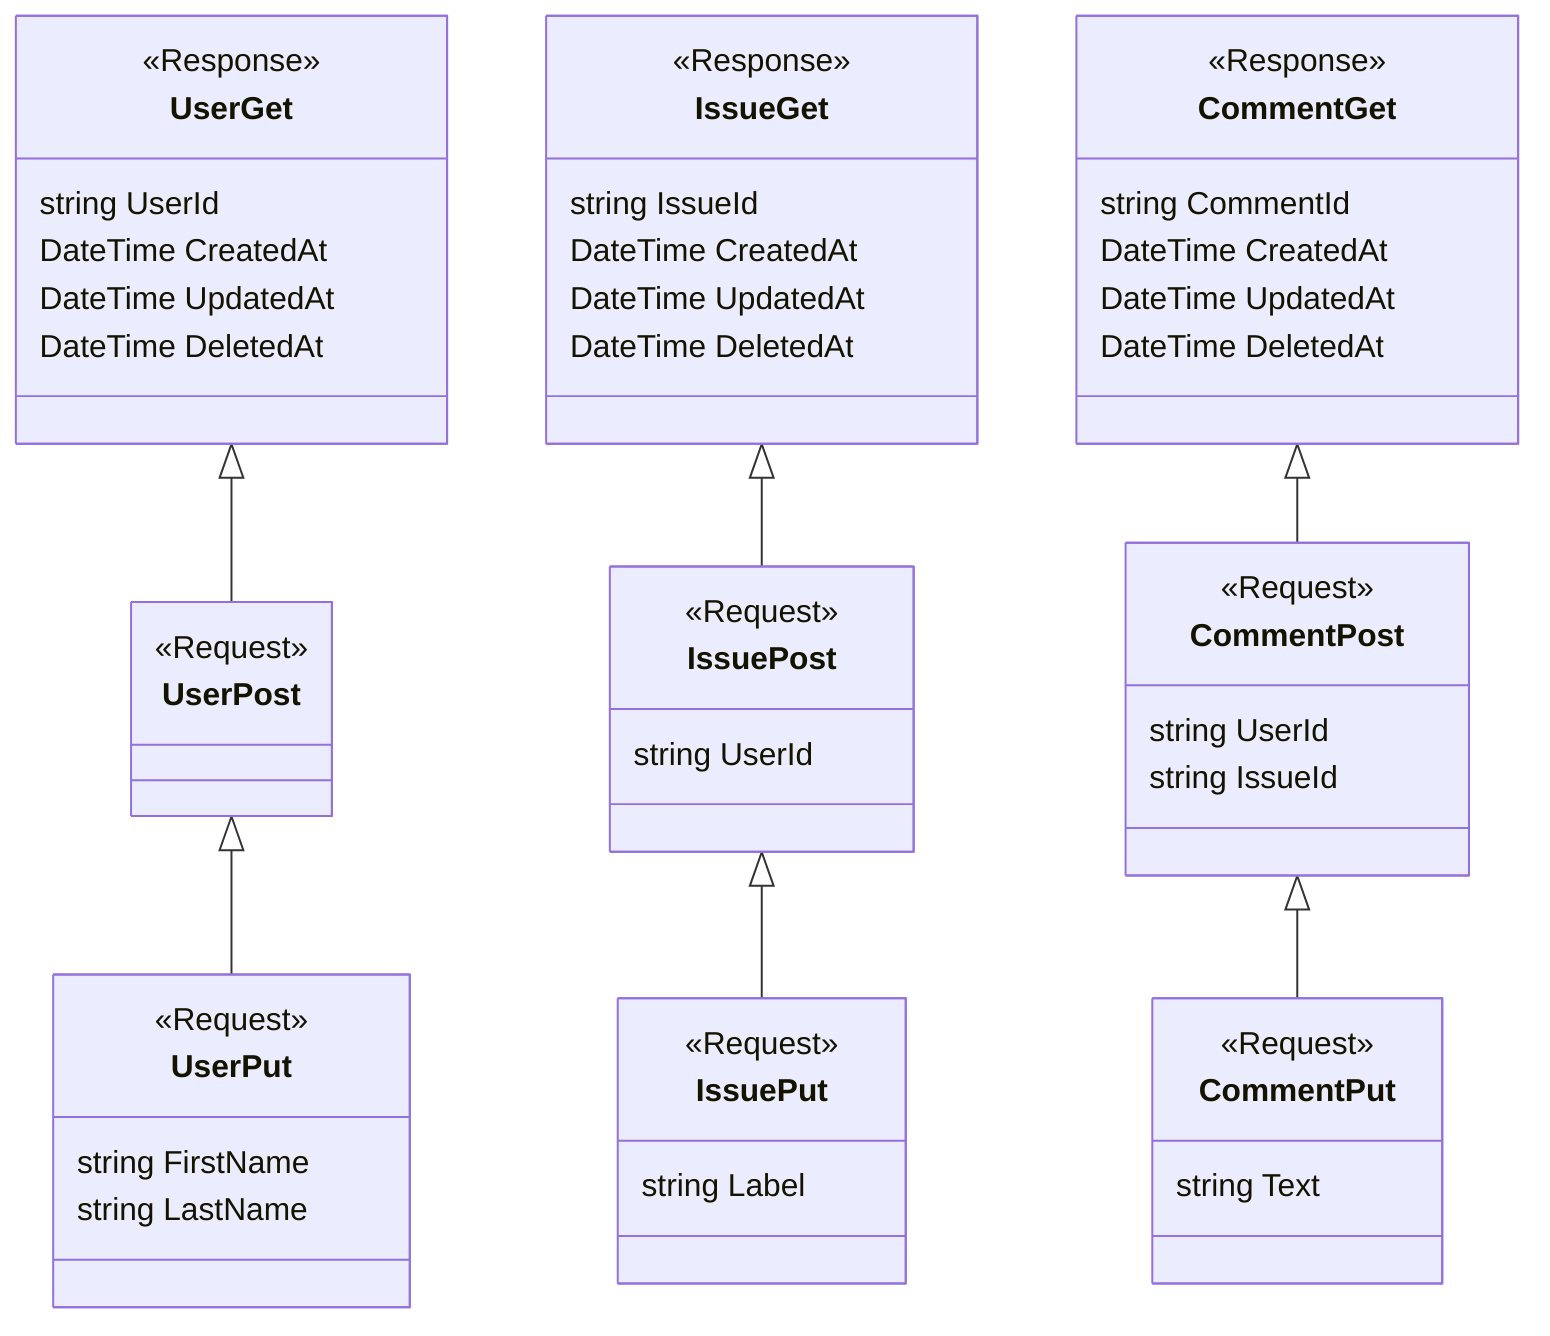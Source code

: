 classDiagram

    class UserGet {
        <<Response>>
        string UserId
        DateTime CreatedAt
        DateTime UpdatedAt
        DateTime DeletedAt
    }
    class UserPost {
        <<Request>>
    }
    class UserPut {
        <<Request>>
        string FirstName
        string LastName
    }

    UserGet <|-- UserPost
    UserPost <|-- UserPut

    class IssueGet {
        <<Response>>
        string IssueId
        DateTime CreatedAt
        DateTime UpdatedAt
        DateTime DeletedAt
    }
    class IssuePost {
        <<Request>>
        string UserId
    }
    class IssuePut {
        <<Request>>
        string Label
    }

    IssueGet <|-- IssuePost
    IssuePost <|-- IssuePut

    class CommentGet {
        <<Response>>
        string CommentId
        DateTime CreatedAt
        DateTime UpdatedAt
        DateTime DeletedAt
    }
    class CommentPost {
        <<Request>>
        string UserId
        string IssueId
    }
    class CommentPut {
        <<Request>>
        string Text
    }

    CommentGet <|-- CommentPost
    CommentPost <|-- CommentPut